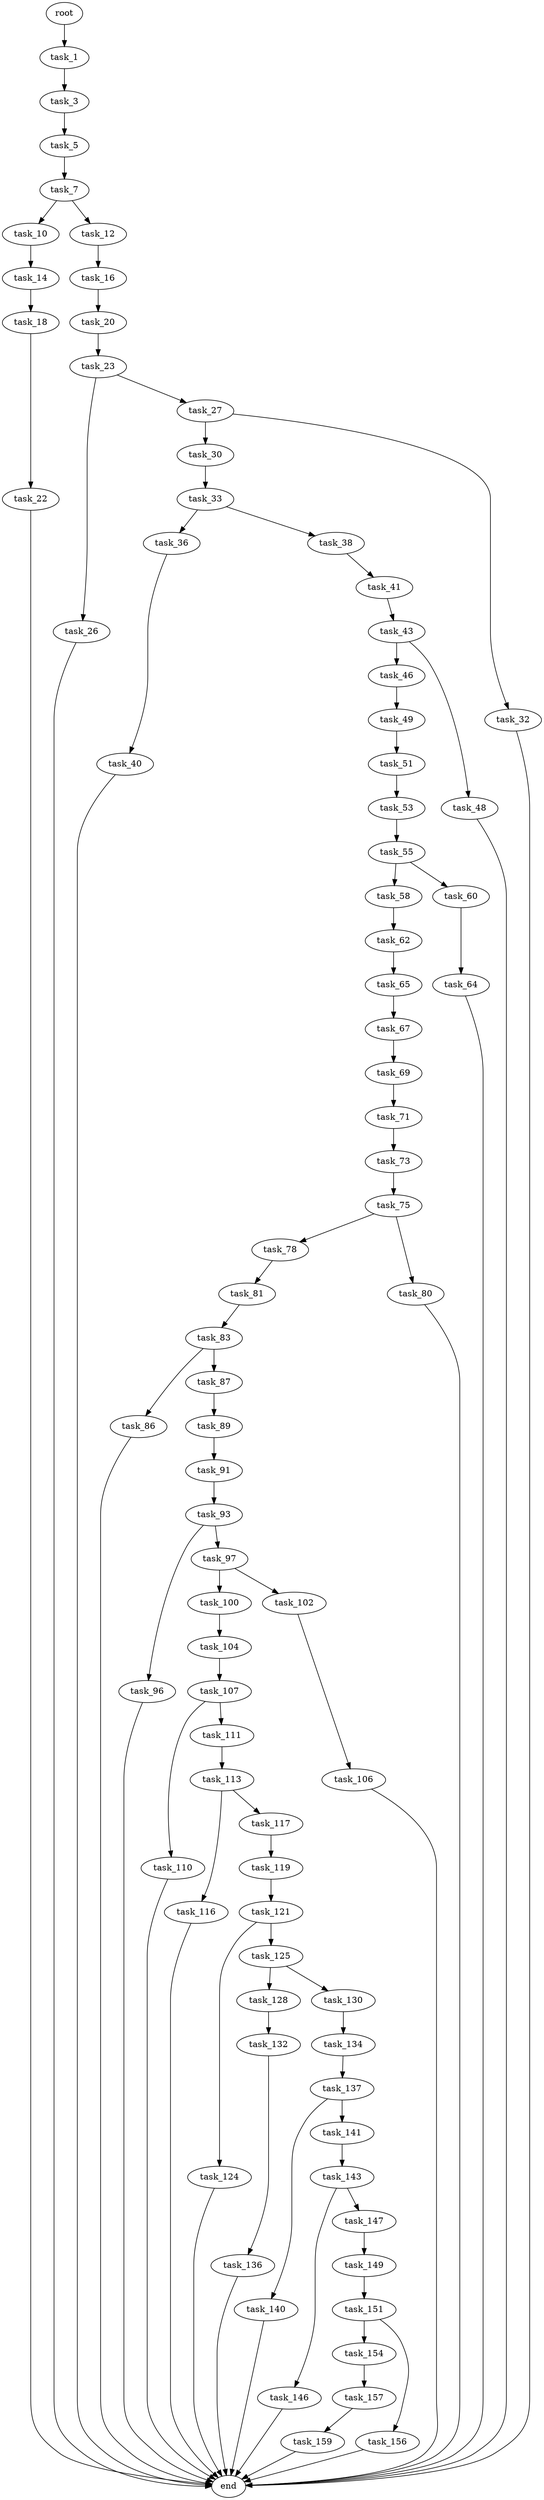 digraph G {
  root [size="0.000000"];
  task_1 [size="280923383742.000000"];
  task_3 [size="8589934592.000000"];
  task_5 [size="549755813888.000000"];
  task_7 [size="61188694732.000000"];
  task_10 [size="16200761473.000000"];
  task_12 [size="68719476736.000000"];
  task_14 [size="4154100035.000000"];
  task_16 [size="5611561425.000000"];
  task_18 [size="134217728000.000000"];
  task_20 [size="28991029248.000000"];
  task_22 [size="782757789696.000000"];
  task_23 [size="368293445632.000000"];
  task_26 [size="11946707717.000000"];
  task_27 [size="28991029248.000000"];
  task_30 [size="41235936808.000000"];
  task_32 [size="128561843140.000000"];
  task_33 [size="3815448534.000000"];
  task_36 [size="8606914756.000000"];
  task_38 [size="2368706481.000000"];
  task_40 [size="1290578258.000000"];
  task_41 [size="201867216923.000000"];
  task_43 [size="1015180528413.000000"];
  task_46 [size="231928233984.000000"];
  task_48 [size="325246721386.000000"];
  task_49 [size="549755813888.000000"];
  task_51 [size="1073741824000.000000"];
  task_53 [size="368293445632.000000"];
  task_55 [size="7222185994.000000"];
  task_58 [size="189527803169.000000"];
  task_60 [size="68719476736.000000"];
  task_62 [size="264163794339.000000"];
  task_64 [size="26617302458.000000"];
  task_65 [size="36257410858.000000"];
  task_67 [size="24413501354.000000"];
  task_69 [size="368293445632.000000"];
  task_71 [size="782757789696.000000"];
  task_73 [size="782757789696.000000"];
  task_75 [size="231928233984.000000"];
  task_78 [size="10035910013.000000"];
  task_80 [size="32069455367.000000"];
  task_81 [size="8022910511.000000"];
  task_83 [size="21493429915.000000"];
  task_86 [size="11671626442.000000"];
  task_87 [size="485166292186.000000"];
  task_89 [size="46274506719.000000"];
  task_91 [size="2551461073.000000"];
  task_93 [size="29491468534.000000"];
  task_96 [size="65199602197.000000"];
  task_97 [size="549755813888.000000"];
  task_100 [size="12435439523.000000"];
  task_102 [size="18348360530.000000"];
  task_104 [size="2936988563.000000"];
  task_106 [size="58557927354.000000"];
  task_107 [size="2701699716.000000"];
  task_110 [size="26424887996.000000"];
  task_111 [size="3966383734.000000"];
  task_113 [size="199868027732.000000"];
  task_116 [size="1364492786.000000"];
  task_117 [size="339004540051.000000"];
  task_119 [size="298629123434.000000"];
  task_121 [size="549755813888.000000"];
  task_124 [size="6308769230.000000"];
  task_125 [size="782757789696.000000"];
  task_128 [size="186920271714.000000"];
  task_130 [size="368293445632.000000"];
  task_132 [size="19731157899.000000"];
  task_134 [size="9567060952.000000"];
  task_136 [size="5396809443.000000"];
  task_137 [size="427034535462.000000"];
  task_140 [size="794191302934.000000"];
  task_141 [size="16721130788.000000"];
  task_143 [size="28991029248.000000"];
  task_146 [size="688308389812.000000"];
  task_147 [size="443907770264.000000"];
  task_149 [size="13470322907.000000"];
  task_151 [size="7836520199.000000"];
  task_154 [size="782757789696.000000"];
  task_156 [size="7271171596.000000"];
  task_157 [size="65227302872.000000"];
  task_159 [size="457867216079.000000"];
  end [size="0.000000"];

  root -> task_1 [size="1.000000"];
  task_1 -> task_3 [size="536870912.000000"];
  task_3 -> task_5 [size="33554432.000000"];
  task_5 -> task_7 [size="536870912.000000"];
  task_7 -> task_10 [size="75497472.000000"];
  task_7 -> task_12 [size="75497472.000000"];
  task_10 -> task_14 [size="411041792.000000"];
  task_12 -> task_16 [size="134217728.000000"];
  task_14 -> task_18 [size="209715200.000000"];
  task_16 -> task_20 [size="301989888.000000"];
  task_18 -> task_22 [size="209715200.000000"];
  task_20 -> task_23 [size="75497472.000000"];
  task_22 -> end [size="1.000000"];
  task_23 -> task_26 [size="411041792.000000"];
  task_23 -> task_27 [size="411041792.000000"];
  task_26 -> end [size="1.000000"];
  task_27 -> task_30 [size="75497472.000000"];
  task_27 -> task_32 [size="75497472.000000"];
  task_30 -> task_33 [size="679477248.000000"];
  task_32 -> end [size="1.000000"];
  task_33 -> task_36 [size="209715200.000000"];
  task_33 -> task_38 [size="209715200.000000"];
  task_36 -> task_40 [size="411041792.000000"];
  task_38 -> task_41 [size="134217728.000000"];
  task_40 -> end [size="1.000000"];
  task_41 -> task_43 [size="209715200.000000"];
  task_43 -> task_46 [size="838860800.000000"];
  task_43 -> task_48 [size="838860800.000000"];
  task_46 -> task_49 [size="301989888.000000"];
  task_48 -> end [size="1.000000"];
  task_49 -> task_51 [size="536870912.000000"];
  task_51 -> task_53 [size="838860800.000000"];
  task_53 -> task_55 [size="411041792.000000"];
  task_55 -> task_58 [size="134217728.000000"];
  task_55 -> task_60 [size="134217728.000000"];
  task_58 -> task_62 [size="209715200.000000"];
  task_60 -> task_64 [size="134217728.000000"];
  task_62 -> task_65 [size="536870912.000000"];
  task_64 -> end [size="1.000000"];
  task_65 -> task_67 [size="838860800.000000"];
  task_67 -> task_69 [size="536870912.000000"];
  task_69 -> task_71 [size="411041792.000000"];
  task_71 -> task_73 [size="679477248.000000"];
  task_73 -> task_75 [size="679477248.000000"];
  task_75 -> task_78 [size="301989888.000000"];
  task_75 -> task_80 [size="301989888.000000"];
  task_78 -> task_81 [size="209715200.000000"];
  task_80 -> end [size="1.000000"];
  task_81 -> task_83 [size="411041792.000000"];
  task_83 -> task_86 [size="536870912.000000"];
  task_83 -> task_87 [size="536870912.000000"];
  task_86 -> end [size="1.000000"];
  task_87 -> task_89 [size="301989888.000000"];
  task_89 -> task_91 [size="209715200.000000"];
  task_91 -> task_93 [size="75497472.000000"];
  task_93 -> task_96 [size="536870912.000000"];
  task_93 -> task_97 [size="536870912.000000"];
  task_96 -> end [size="1.000000"];
  task_97 -> task_100 [size="536870912.000000"];
  task_97 -> task_102 [size="536870912.000000"];
  task_100 -> task_104 [size="411041792.000000"];
  task_102 -> task_106 [size="301989888.000000"];
  task_104 -> task_107 [size="209715200.000000"];
  task_106 -> end [size="1.000000"];
  task_107 -> task_110 [size="301989888.000000"];
  task_107 -> task_111 [size="301989888.000000"];
  task_110 -> end [size="1.000000"];
  task_111 -> task_113 [size="75497472.000000"];
  task_113 -> task_116 [size="301989888.000000"];
  task_113 -> task_117 [size="301989888.000000"];
  task_116 -> end [size="1.000000"];
  task_117 -> task_119 [size="301989888.000000"];
  task_119 -> task_121 [size="411041792.000000"];
  task_121 -> task_124 [size="536870912.000000"];
  task_121 -> task_125 [size="536870912.000000"];
  task_124 -> end [size="1.000000"];
  task_125 -> task_128 [size="679477248.000000"];
  task_125 -> task_130 [size="679477248.000000"];
  task_128 -> task_132 [size="301989888.000000"];
  task_130 -> task_134 [size="411041792.000000"];
  task_132 -> task_136 [size="75497472.000000"];
  task_134 -> task_137 [size="209715200.000000"];
  task_136 -> end [size="1.000000"];
  task_137 -> task_140 [size="536870912.000000"];
  task_137 -> task_141 [size="536870912.000000"];
  task_140 -> end [size="1.000000"];
  task_141 -> task_143 [size="411041792.000000"];
  task_143 -> task_146 [size="75497472.000000"];
  task_143 -> task_147 [size="75497472.000000"];
  task_146 -> end [size="1.000000"];
  task_147 -> task_149 [size="411041792.000000"];
  task_149 -> task_151 [size="301989888.000000"];
  task_151 -> task_154 [size="209715200.000000"];
  task_151 -> task_156 [size="209715200.000000"];
  task_154 -> task_157 [size="679477248.000000"];
  task_156 -> end [size="1.000000"];
  task_157 -> task_159 [size="75497472.000000"];
  task_159 -> end [size="1.000000"];
}
